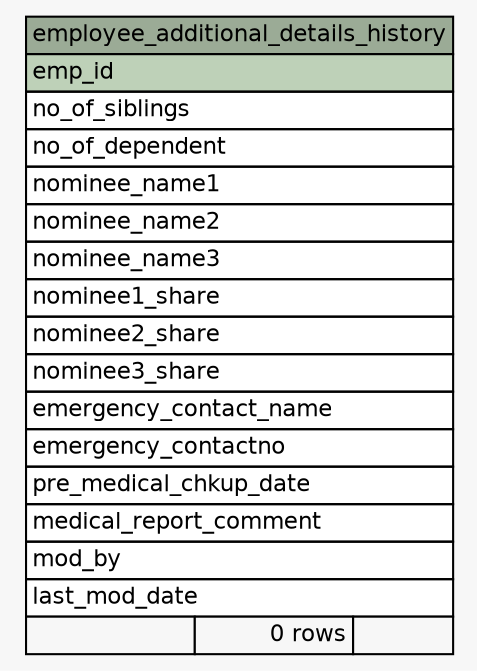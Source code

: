 // dot 2.38.0 on Windows 7 6.1
digraph "employee_additional_details_history" {
  graph [
    rankdir="RL"
    bgcolor="#f7f7f7"
  ];
  node [
    fontname="Helvetica"
    fontsize="11"
    shape="plaintext"
  ];
  edge [
    arrowsize="0.8"
  ];
  "employee_additional_details_history" [
    label=<
    <TABLE BORDER="0" CELLBORDER="1" CELLSPACING="0" BGCOLOR="#ffffff">
      <TR><TD PORT="employee_additional_details_history.heading" COLSPAN="3" BGCOLOR="#9bab96" ALIGN="CENTER">employee_additional_details_history</TD></TR>
      <TR><TD PORT="emp_id" COLSPAN="3" BGCOLOR="#bed1b8" ALIGN="LEFT">emp_id</TD></TR>
      <TR><TD PORT="no_of_siblings" COLSPAN="3" ALIGN="LEFT">no_of_siblings</TD></TR>
      <TR><TD PORT="no_of_dependent" COLSPAN="3" ALIGN="LEFT">no_of_dependent</TD></TR>
      <TR><TD PORT="nominee_name1" COLSPAN="3" ALIGN="LEFT">nominee_name1</TD></TR>
      <TR><TD PORT="nominee_name2" COLSPAN="3" ALIGN="LEFT">nominee_name2</TD></TR>
      <TR><TD PORT="nominee_name3" COLSPAN="3" ALIGN="LEFT">nominee_name3</TD></TR>
      <TR><TD PORT="nominee1_share" COLSPAN="3" ALIGN="LEFT">nominee1_share</TD></TR>
      <TR><TD PORT="nominee2_share" COLSPAN="3" ALIGN="LEFT">nominee2_share</TD></TR>
      <TR><TD PORT="nominee3_share" COLSPAN="3" ALIGN="LEFT">nominee3_share</TD></TR>
      <TR><TD PORT="emergency_contact_name" COLSPAN="3" ALIGN="LEFT">emergency_contact_name</TD></TR>
      <TR><TD PORT="emergency_contactno" COLSPAN="3" ALIGN="LEFT">emergency_contactno</TD></TR>
      <TR><TD PORT="pre_medical_chkup_date" COLSPAN="3" ALIGN="LEFT">pre_medical_chkup_date</TD></TR>
      <TR><TD PORT="medical_report_comment" COLSPAN="3" ALIGN="LEFT">medical_report_comment</TD></TR>
      <TR><TD PORT="mod_by" COLSPAN="3" ALIGN="LEFT">mod_by</TD></TR>
      <TR><TD PORT="last_mod_date" COLSPAN="3" ALIGN="LEFT">last_mod_date</TD></TR>
      <TR><TD ALIGN="LEFT" BGCOLOR="#f7f7f7">  </TD><TD ALIGN="RIGHT" BGCOLOR="#f7f7f7">0 rows</TD><TD ALIGN="RIGHT" BGCOLOR="#f7f7f7">  </TD></TR>
    </TABLE>>
    URL="tables/employee_additional_details_history.html#"
    tooltip="employee_additional_details_history"
  ];
}

